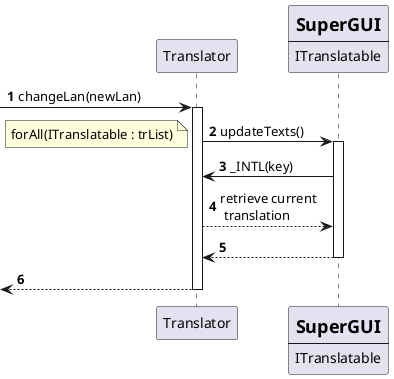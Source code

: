 @startuml playerInteractionController
autonumber

participant "Translator" as TR order 20
participant "=SuperGUI\n----\nITranslatable" as IT order 30

[-> TR: changeLan(newLan)
activate TR
TR -> IT:updateTexts()
note left: forAll(ITranslatable : trList)
activate IT
IT -> TR: _INTL(key)
TR --> IT: retrieve current\n translation
IT --> TR
deactivate IT

[<-- TR
deactivate TR
@enduml